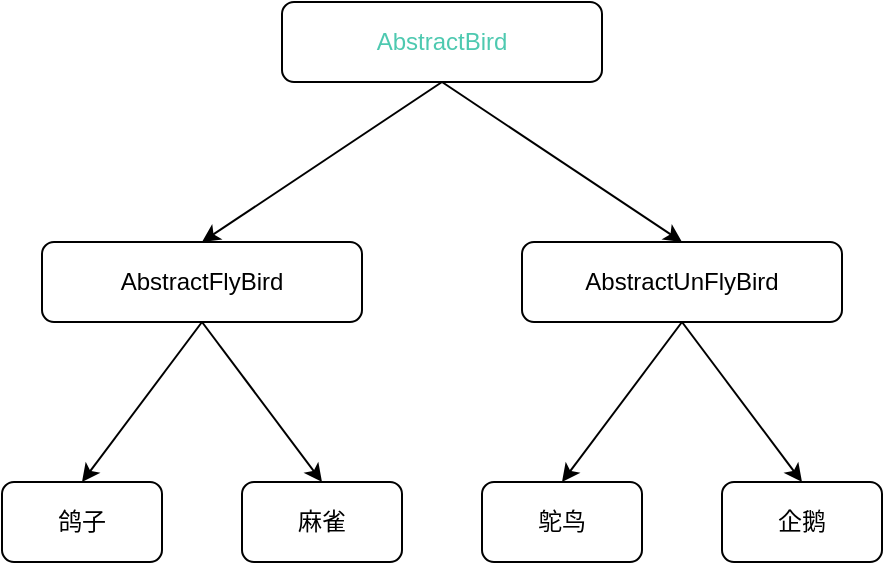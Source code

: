 <mxfile>
    <diagram id="TmCKUuSXN_RNgKIss5cZ" name="Page-1">
        <mxGraphModel dx="451" dy="860" grid="1" gridSize="10" guides="1" tooltips="1" connect="1" arrows="1" fold="1" page="1" pageScale="1" pageWidth="827" pageHeight="1169" math="0" shadow="0">
            <root>
                <mxCell id="0"/>
                <mxCell id="1" parent="0"/>
                <mxCell id="9" style="edgeStyle=none;html=1;exitX=0.5;exitY=1;exitDx=0;exitDy=0;entryX=0.5;entryY=0;entryDx=0;entryDy=0;" edge="1" parent="1" source="2" target="3">
                    <mxGeometry relative="1" as="geometry"/>
                </mxCell>
                <mxCell id="10" style="edgeStyle=none;html=1;exitX=0.5;exitY=1;exitDx=0;exitDy=0;entryX=0.5;entryY=0;entryDx=0;entryDy=0;" edge="1" parent="1" source="2" target="4">
                    <mxGeometry relative="1" as="geometry"/>
                </mxCell>
                <mxCell id="2" value="&lt;font color=&quot;#4ec9b0&quot;&gt;AbstractBird&lt;/font&gt;" style="rounded=1;whiteSpace=wrap;html=1;" vertex="1" parent="1">
                    <mxGeometry x="160" y="160" width="160" height="40" as="geometry"/>
                </mxCell>
                <mxCell id="11" style="edgeStyle=none;html=1;exitX=0.5;exitY=1;exitDx=0;exitDy=0;entryX=0.5;entryY=0;entryDx=0;entryDy=0;" edge="1" parent="1" source="3" target="5">
                    <mxGeometry relative="1" as="geometry"/>
                </mxCell>
                <mxCell id="12" style="edgeStyle=none;html=1;exitX=0.5;exitY=1;exitDx=0;exitDy=0;entryX=0.5;entryY=0;entryDx=0;entryDy=0;" edge="1" parent="1" source="3" target="6">
                    <mxGeometry relative="1" as="geometry"/>
                </mxCell>
                <mxCell id="3" value="AbstractFlyBird" style="rounded=1;whiteSpace=wrap;html=1;" vertex="1" parent="1">
                    <mxGeometry x="40" y="280" width="160" height="40" as="geometry"/>
                </mxCell>
                <mxCell id="13" style="edgeStyle=none;html=1;exitX=0.5;exitY=1;exitDx=0;exitDy=0;entryX=0.5;entryY=0;entryDx=0;entryDy=0;" edge="1" parent="1" source="4" target="7">
                    <mxGeometry relative="1" as="geometry"/>
                </mxCell>
                <mxCell id="14" style="edgeStyle=none;html=1;exitX=0.5;exitY=1;exitDx=0;exitDy=0;entryX=0.5;entryY=0;entryDx=0;entryDy=0;" edge="1" parent="1" source="4" target="8">
                    <mxGeometry relative="1" as="geometry"/>
                </mxCell>
                <mxCell id="4" value="&lt;span&gt;AbstractUnFlyBird&lt;/span&gt;" style="rounded=1;whiteSpace=wrap;html=1;" vertex="1" parent="1">
                    <mxGeometry x="280" y="280" width="160" height="40" as="geometry"/>
                </mxCell>
                <mxCell id="5" value="鸽子" style="rounded=1;whiteSpace=wrap;html=1;" vertex="1" parent="1">
                    <mxGeometry x="20" y="400" width="80" height="40" as="geometry"/>
                </mxCell>
                <mxCell id="6" value="麻雀" style="rounded=1;whiteSpace=wrap;html=1;" vertex="1" parent="1">
                    <mxGeometry x="140" y="400" width="80" height="40" as="geometry"/>
                </mxCell>
                <mxCell id="7" value="鸵鸟" style="rounded=1;whiteSpace=wrap;html=1;" vertex="1" parent="1">
                    <mxGeometry x="260" y="400" width="80" height="40" as="geometry"/>
                </mxCell>
                <mxCell id="8" value="企鹅" style="rounded=1;whiteSpace=wrap;html=1;" vertex="1" parent="1">
                    <mxGeometry x="380" y="400" width="80" height="40" as="geometry"/>
                </mxCell>
            </root>
        </mxGraphModel>
    </diagram>
</mxfile>